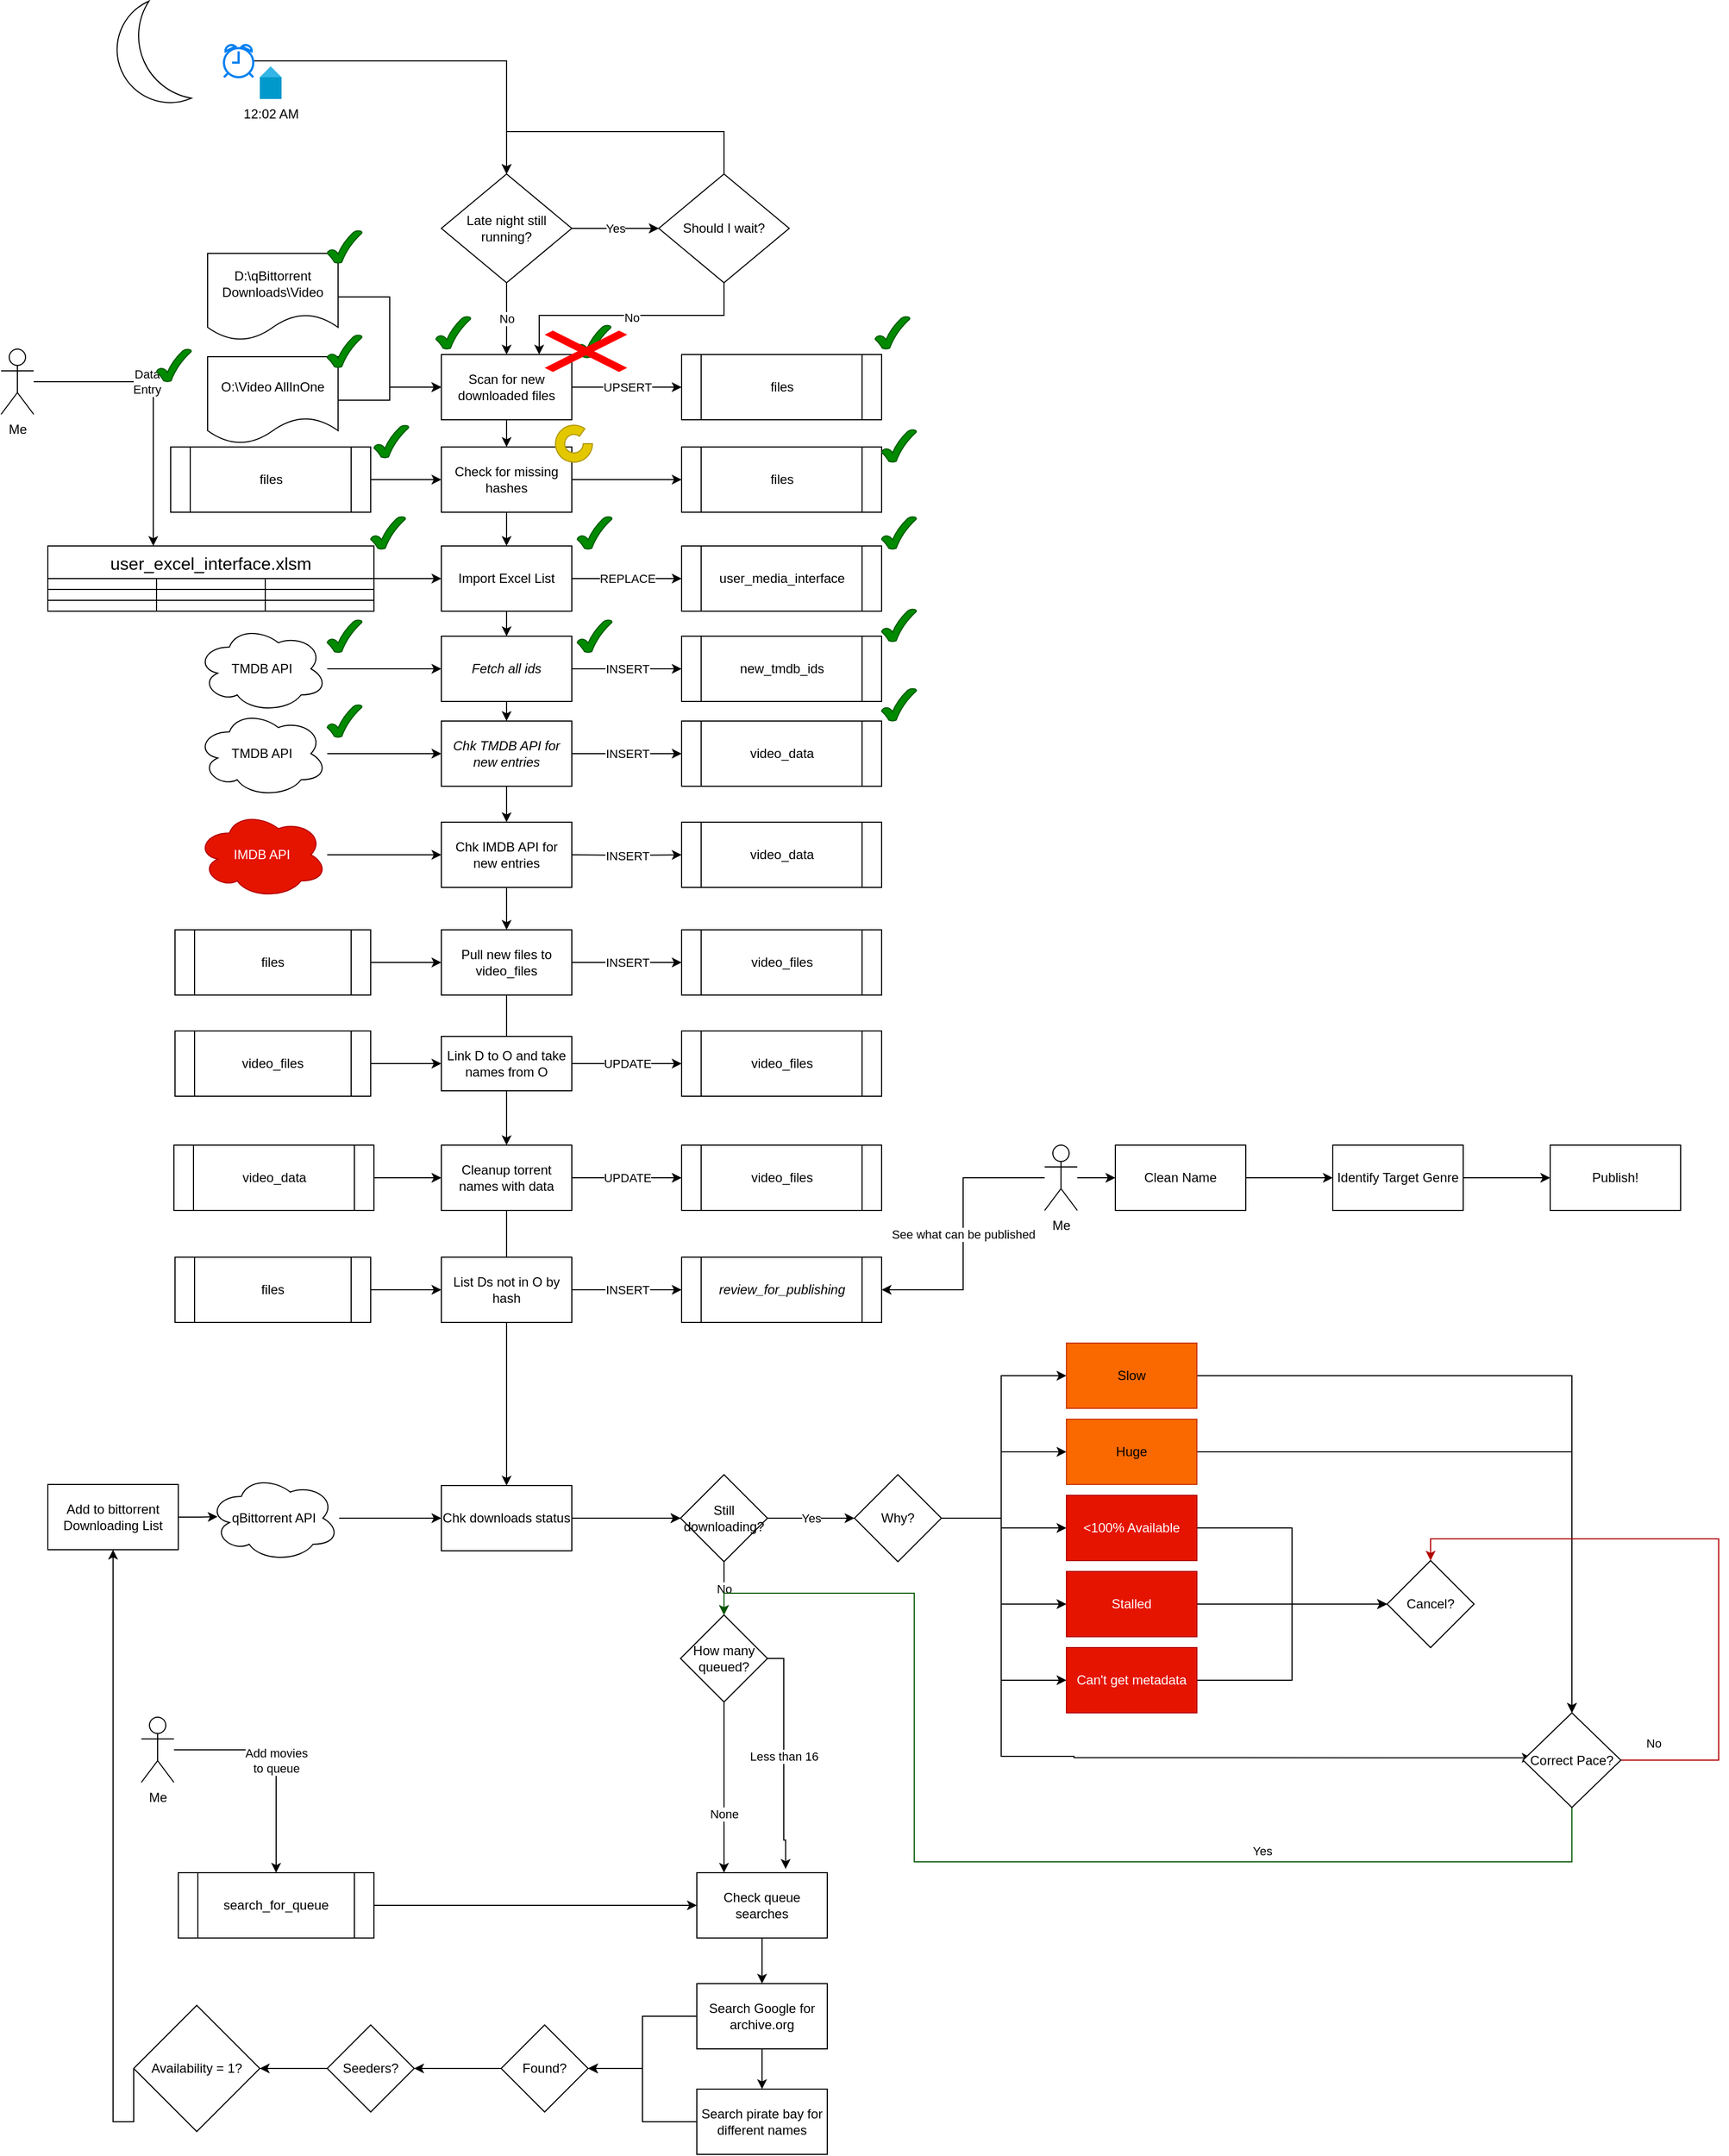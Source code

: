 <mxfile version="22.1.11" type="device" pages="3">
  <diagram id="vQOAEvg_pV3OeTKu6UQo" name="Early Morning">
    <mxGraphModel dx="2565" dy="2098" grid="1" gridSize="10" guides="1" tooltips="1" connect="1" arrows="1" fold="1" page="1" pageScale="1" pageWidth="850" pageHeight="1100" math="0" shadow="0">
      <root>
        <mxCell id="0" />
        <mxCell id="1" parent="0" />
        <mxCell id="pRlnWTaC3h9rh6URU6XM-3" value="" style="edgeStyle=orthogonalEdgeStyle;rounded=0;orthogonalLoop=1;jettySize=auto;html=1;" parent="1" source="pRlnWTaC3h9rh6URU6XM-1" target="pRlnWTaC3h9rh6URU6XM-2" edge="1">
          <mxGeometry relative="1" as="geometry" />
        </mxCell>
        <mxCell id="pRlnWTaC3h9rh6URU6XM-4" value="Yes" style="edgeStyle=orthogonalEdgeStyle;rounded=0;orthogonalLoop=1;jettySize=auto;html=1;" parent="1" source="pRlnWTaC3h9rh6URU6XM-1" target="pRlnWTaC3h9rh6URU6XM-2" edge="1">
          <mxGeometry relative="1" as="geometry" />
        </mxCell>
        <mxCell id="pRlnWTaC3h9rh6URU6XM-6" value="No" style="edgeStyle=orthogonalEdgeStyle;rounded=0;orthogonalLoop=1;jettySize=auto;html=1;" parent="1" source="pRlnWTaC3h9rh6URU6XM-1" target="pRlnWTaC3h9rh6URU6XM-5" edge="1">
          <mxGeometry relative="1" as="geometry" />
        </mxCell>
        <mxCell id="pRlnWTaC3h9rh6URU6XM-1" value="Late night still running?" style="rhombus;whiteSpace=wrap;html=1;" parent="1" vertex="1">
          <mxGeometry x="365" y="19" width="120" height="100" as="geometry" />
        </mxCell>
        <mxCell id="pRlnWTaC3h9rh6URU6XM-7" style="edgeStyle=orthogonalEdgeStyle;rounded=0;orthogonalLoop=1;jettySize=auto;html=1;exitX=0.5;exitY=1;exitDx=0;exitDy=0;entryX=0.75;entryY=0;entryDx=0;entryDy=0;" parent="1" source="pRlnWTaC3h9rh6URU6XM-2" target="pRlnWTaC3h9rh6URU6XM-5" edge="1">
          <mxGeometry relative="1" as="geometry">
            <mxPoint x="625" y="69" as="sourcePoint" />
            <mxPoint x="450" y="209" as="targetPoint" />
            <Array as="points">
              <mxPoint x="625" y="149" />
              <mxPoint x="455" y="149" />
            </Array>
          </mxGeometry>
        </mxCell>
        <mxCell id="pRlnWTaC3h9rh6URU6XM-8" value="No" style="edgeLabel;html=1;align=center;verticalAlign=middle;resizable=0;points=[];" parent="pRlnWTaC3h9rh6URU6XM-7" vertex="1" connectable="0">
          <mxGeometry x="-0.021" y="2" relative="1" as="geometry">
            <mxPoint as="offset" />
          </mxGeometry>
        </mxCell>
        <mxCell id="cvWSxfz68PwSCFuVgJ0R-1" style="edgeStyle=orthogonalEdgeStyle;rounded=0;orthogonalLoop=1;jettySize=auto;html=1;entryX=0.5;entryY=0;entryDx=0;entryDy=0;exitX=0.5;exitY=0;exitDx=0;exitDy=0;" edge="1" parent="1" source="pRlnWTaC3h9rh6URU6XM-2" target="pRlnWTaC3h9rh6URU6XM-1">
          <mxGeometry relative="1" as="geometry">
            <Array as="points">
              <mxPoint x="625" y="-20" />
              <mxPoint x="425" y="-20" />
            </Array>
          </mxGeometry>
        </mxCell>
        <mxCell id="pRlnWTaC3h9rh6URU6XM-2" value="Should I wait?" style="rhombus;whiteSpace=wrap;html=1;" parent="1" vertex="1">
          <mxGeometry x="565" y="19" width="120" height="100" as="geometry" />
        </mxCell>
        <mxCell id="pRlnWTaC3h9rh6URU6XM-10" value="" style="edgeStyle=orthogonalEdgeStyle;rounded=0;orthogonalLoop=1;jettySize=auto;html=1;entryX=0.5;entryY=0;entryDx=0;entryDy=0;" parent="1" source="pRlnWTaC3h9rh6URU6XM-5" target="cvWSxfz68PwSCFuVgJ0R-3" edge="1">
          <mxGeometry relative="1" as="geometry" />
        </mxCell>
        <mxCell id="pRlnWTaC3h9rh6URU6XM-12" value="UPSERT" style="edgeStyle=orthogonalEdgeStyle;rounded=0;orthogonalLoop=1;jettySize=auto;html=1;" parent="1" source="pRlnWTaC3h9rh6URU6XM-5" target="pRlnWTaC3h9rh6URU6XM-11" edge="1">
          <mxGeometry relative="1" as="geometry" />
        </mxCell>
        <mxCell id="pRlnWTaC3h9rh6URU6XM-5" value="Scan for new downloaded files" style="whiteSpace=wrap;html=1;" parent="1" vertex="1">
          <mxGeometry x="365" y="185" width="120" height="60" as="geometry" />
        </mxCell>
        <mxCell id="pRlnWTaC3h9rh6URU6XM-29" value="REPLACE" style="edgeStyle=orthogonalEdgeStyle;rounded=0;orthogonalLoop=1;jettySize=auto;html=1;entryX=0;entryY=0.5;entryDx=0;entryDy=0;" parent="1" source="pRlnWTaC3h9rh6URU6XM-9" target="pRlnWTaC3h9rh6URU6XM-28" edge="1">
          <mxGeometry x="0.01" relative="1" as="geometry">
            <mxPoint as="offset" />
          </mxGeometry>
        </mxCell>
        <mxCell id="hpwI5k3Sn_ClI1EV7RGM-8" value="" style="edgeStyle=orthogonalEdgeStyle;rounded=0;orthogonalLoop=1;jettySize=auto;html=1;" parent="1" source="pRlnWTaC3h9rh6URU6XM-9" target="hpwI5k3Sn_ClI1EV7RGM-7" edge="1">
          <mxGeometry relative="1" as="geometry" />
        </mxCell>
        <mxCell id="cvWSxfz68PwSCFuVgJ0R-9" value="" style="edgeStyle=orthogonalEdgeStyle;rounded=0;orthogonalLoop=1;jettySize=auto;html=1;" edge="1" parent="1" source="pRlnWTaC3h9rh6URU6XM-9" target="1Dfc4w6XBSOZAnMc_fKf-44">
          <mxGeometry relative="1" as="geometry" />
        </mxCell>
        <mxCell id="pRlnWTaC3h9rh6URU6XM-9" value="Import Excel List" style="whiteSpace=wrap;html=1;" parent="1" vertex="1">
          <mxGeometry x="365" y="361" width="120" height="60" as="geometry" />
        </mxCell>
        <mxCell id="pRlnWTaC3h9rh6URU6XM-11" value="files" style="shape=process;whiteSpace=wrap;html=1;backgroundOutline=1;" parent="1" vertex="1">
          <mxGeometry x="586" y="185" width="184" height="60" as="geometry" />
        </mxCell>
        <mxCell id="pRlnWTaC3h9rh6URU6XM-27" style="edgeStyle=orthogonalEdgeStyle;rounded=0;orthogonalLoop=1;jettySize=auto;html=1;entryX=0;entryY=0.5;entryDx=0;entryDy=0;" parent="1" source="pRlnWTaC3h9rh6URU6XM-13" target="pRlnWTaC3h9rh6URU6XM-9" edge="1">
          <mxGeometry relative="1" as="geometry" />
        </mxCell>
        <mxCell id="pRlnWTaC3h9rh6URU6XM-13" value="user_excel_interface.xlsm" style="shape=table;startSize=30;container=1;collapsible=0;childLayout=tableLayout;strokeColor=default;fontSize=16;" parent="1" vertex="1">
          <mxGeometry x="3" y="361" width="300" height="60" as="geometry" />
        </mxCell>
        <mxCell id="pRlnWTaC3h9rh6URU6XM-14" value="" style="shape=tableRow;horizontal=0;startSize=0;swimlaneHead=0;swimlaneBody=0;strokeColor=inherit;top=0;left=0;bottom=0;right=0;collapsible=0;dropTarget=0;fillColor=none;points=[[0,0.5],[1,0.5]];portConstraint=eastwest;fontSize=16;" parent="pRlnWTaC3h9rh6URU6XM-13" vertex="1">
          <mxGeometry y="30" width="300" height="10" as="geometry" />
        </mxCell>
        <mxCell id="pRlnWTaC3h9rh6URU6XM-15" value="" style="shape=partialRectangle;html=1;whiteSpace=wrap;connectable=0;strokeColor=inherit;overflow=hidden;fillColor=none;top=0;left=0;bottom=0;right=0;pointerEvents=1;fontSize=16;" parent="pRlnWTaC3h9rh6URU6XM-14" vertex="1">
          <mxGeometry width="100" height="10" as="geometry">
            <mxRectangle width="100" height="10" as="alternateBounds" />
          </mxGeometry>
        </mxCell>
        <mxCell id="pRlnWTaC3h9rh6URU6XM-16" value="" style="shape=partialRectangle;html=1;whiteSpace=wrap;connectable=0;strokeColor=inherit;overflow=hidden;fillColor=none;top=0;left=0;bottom=0;right=0;pointerEvents=1;fontSize=16;" parent="pRlnWTaC3h9rh6URU6XM-14" vertex="1">
          <mxGeometry x="100" width="100" height="10" as="geometry">
            <mxRectangle width="100" height="10" as="alternateBounds" />
          </mxGeometry>
        </mxCell>
        <mxCell id="pRlnWTaC3h9rh6URU6XM-17" value="" style="shape=partialRectangle;html=1;whiteSpace=wrap;connectable=0;strokeColor=inherit;overflow=hidden;fillColor=none;top=0;left=0;bottom=0;right=0;pointerEvents=1;fontSize=16;" parent="pRlnWTaC3h9rh6URU6XM-14" vertex="1">
          <mxGeometry x="200" width="100" height="10" as="geometry">
            <mxRectangle width="100" height="10" as="alternateBounds" />
          </mxGeometry>
        </mxCell>
        <mxCell id="pRlnWTaC3h9rh6URU6XM-18" value="" style="shape=tableRow;horizontal=0;startSize=0;swimlaneHead=0;swimlaneBody=0;strokeColor=inherit;top=0;left=0;bottom=0;right=0;collapsible=0;dropTarget=0;fillColor=none;points=[[0,0.5],[1,0.5]];portConstraint=eastwest;fontSize=16;" parent="pRlnWTaC3h9rh6URU6XM-13" vertex="1">
          <mxGeometry y="40" width="300" height="10" as="geometry" />
        </mxCell>
        <mxCell id="pRlnWTaC3h9rh6URU6XM-19" value="" style="shape=partialRectangle;html=1;whiteSpace=wrap;connectable=0;strokeColor=inherit;overflow=hidden;fillColor=none;top=0;left=0;bottom=0;right=0;pointerEvents=1;fontSize=16;" parent="pRlnWTaC3h9rh6URU6XM-18" vertex="1">
          <mxGeometry width="100" height="10" as="geometry">
            <mxRectangle width="100" height="10" as="alternateBounds" />
          </mxGeometry>
        </mxCell>
        <mxCell id="pRlnWTaC3h9rh6URU6XM-20" value="" style="shape=partialRectangle;html=1;whiteSpace=wrap;connectable=0;strokeColor=inherit;overflow=hidden;fillColor=none;top=0;left=0;bottom=0;right=0;pointerEvents=1;fontSize=16;" parent="pRlnWTaC3h9rh6URU6XM-18" vertex="1">
          <mxGeometry x="100" width="100" height="10" as="geometry">
            <mxRectangle width="100" height="10" as="alternateBounds" />
          </mxGeometry>
        </mxCell>
        <mxCell id="pRlnWTaC3h9rh6URU6XM-21" value="" style="shape=partialRectangle;html=1;whiteSpace=wrap;connectable=0;strokeColor=inherit;overflow=hidden;fillColor=none;top=0;left=0;bottom=0;right=0;pointerEvents=1;fontSize=16;" parent="pRlnWTaC3h9rh6URU6XM-18" vertex="1">
          <mxGeometry x="200" width="100" height="10" as="geometry">
            <mxRectangle width="100" height="10" as="alternateBounds" />
          </mxGeometry>
        </mxCell>
        <mxCell id="pRlnWTaC3h9rh6URU6XM-22" value="" style="shape=tableRow;horizontal=0;startSize=0;swimlaneHead=0;swimlaneBody=0;strokeColor=inherit;top=0;left=0;bottom=0;right=0;collapsible=0;dropTarget=0;fillColor=none;points=[[0,0.5],[1,0.5]];portConstraint=eastwest;fontSize=16;" parent="pRlnWTaC3h9rh6URU6XM-13" vertex="1">
          <mxGeometry y="50" width="300" height="10" as="geometry" />
        </mxCell>
        <mxCell id="pRlnWTaC3h9rh6URU6XM-23" value="" style="shape=partialRectangle;html=1;whiteSpace=wrap;connectable=0;strokeColor=inherit;overflow=hidden;fillColor=none;top=0;left=0;bottom=0;right=0;pointerEvents=1;fontSize=16;" parent="pRlnWTaC3h9rh6URU6XM-22" vertex="1">
          <mxGeometry width="100" height="10" as="geometry">
            <mxRectangle width="100" height="10" as="alternateBounds" />
          </mxGeometry>
        </mxCell>
        <mxCell id="pRlnWTaC3h9rh6URU6XM-24" value="" style="shape=partialRectangle;html=1;whiteSpace=wrap;connectable=0;strokeColor=inherit;overflow=hidden;fillColor=none;top=0;left=0;bottom=0;right=0;pointerEvents=1;fontSize=16;" parent="pRlnWTaC3h9rh6URU6XM-22" vertex="1">
          <mxGeometry x="100" width="100" height="10" as="geometry">
            <mxRectangle width="100" height="10" as="alternateBounds" />
          </mxGeometry>
        </mxCell>
        <mxCell id="pRlnWTaC3h9rh6URU6XM-25" value="" style="shape=partialRectangle;html=1;whiteSpace=wrap;connectable=0;strokeColor=inherit;overflow=hidden;fillColor=none;top=0;left=0;bottom=0;right=0;pointerEvents=1;fontSize=16;" parent="pRlnWTaC3h9rh6URU6XM-22" vertex="1">
          <mxGeometry x="200" width="100" height="10" as="geometry">
            <mxRectangle width="100" height="10" as="alternateBounds" />
          </mxGeometry>
        </mxCell>
        <mxCell id="pRlnWTaC3h9rh6URU6XM-28" value="user_media_interface" style="shape=process;whiteSpace=wrap;html=1;backgroundOutline=1;" parent="1" vertex="1">
          <mxGeometry x="586" y="361" width="184" height="60" as="geometry" />
        </mxCell>
        <mxCell id="hpwI5k3Sn_ClI1EV7RGM-5" style="edgeStyle=orthogonalEdgeStyle;rounded=0;orthogonalLoop=1;jettySize=auto;html=1;entryX=0;entryY=0.5;entryDx=0;entryDy=0;" parent="1" source="hpwI5k3Sn_ClI1EV7RGM-3" target="pRlnWTaC3h9rh6URU6XM-5" edge="1">
          <mxGeometry relative="1" as="geometry" />
        </mxCell>
        <mxCell id="hpwI5k3Sn_ClI1EV7RGM-3" value="D:\qBittorrent Downloads\Video" style="shape=document;whiteSpace=wrap;html=1;boundedLbl=1;" parent="1" vertex="1">
          <mxGeometry x="150" y="92" width="120" height="80" as="geometry" />
        </mxCell>
        <mxCell id="hpwI5k3Sn_ClI1EV7RGM-21" style="edgeStyle=orthogonalEdgeStyle;rounded=0;orthogonalLoop=1;jettySize=auto;html=1;entryX=0;entryY=0.5;entryDx=0;entryDy=0;" parent="1" source="hpwI5k3Sn_ClI1EV7RGM-6" target="pRlnWTaC3h9rh6URU6XM-5" edge="1">
          <mxGeometry relative="1" as="geometry" />
        </mxCell>
        <mxCell id="hpwI5k3Sn_ClI1EV7RGM-6" value="O:\Video AllInOne" style="shape=document;whiteSpace=wrap;html=1;boundedLbl=1;" parent="1" vertex="1">
          <mxGeometry x="150" y="187" width="120" height="80" as="geometry" />
        </mxCell>
        <mxCell id="hpwI5k3Sn_ClI1EV7RGM-10" value="INSERT" style="edgeStyle=orthogonalEdgeStyle;rounded=0;orthogonalLoop=1;jettySize=auto;html=1;" parent="1" source="hpwI5k3Sn_ClI1EV7RGM-7" target="hpwI5k3Sn_ClI1EV7RGM-9" edge="1">
          <mxGeometry relative="1" as="geometry" />
        </mxCell>
        <mxCell id="6wlDSMaCos8h1y0onL4E-1" value="" style="edgeStyle=orthogonalEdgeStyle;rounded=0;orthogonalLoop=1;jettySize=auto;html=1;" parent="1" source="hpwI5k3Sn_ClI1EV7RGM-7" target="CZswRZM-3YOw2H6hjbji-1" edge="1">
          <mxGeometry relative="1" as="geometry" />
        </mxCell>
        <mxCell id="hpwI5k3Sn_ClI1EV7RGM-7" value="Chk TMDB API for new entries" style="whiteSpace=wrap;html=1;fontStyle=2" parent="1" vertex="1">
          <mxGeometry x="365" y="522" width="120" height="60" as="geometry" />
        </mxCell>
        <mxCell id="hpwI5k3Sn_ClI1EV7RGM-9" value="video_data" style="shape=process;whiteSpace=wrap;html=1;backgroundOutline=1;" parent="1" vertex="1">
          <mxGeometry x="586" y="522" width="184" height="60" as="geometry" />
        </mxCell>
        <mxCell id="hpwI5k3Sn_ClI1EV7RGM-12" style="edgeStyle=orthogonalEdgeStyle;rounded=0;orthogonalLoop=1;jettySize=auto;html=1;" parent="1" source="hpwI5k3Sn_ClI1EV7RGM-11" target="hpwI5k3Sn_ClI1EV7RGM-7" edge="1">
          <mxGeometry relative="1" as="geometry" />
        </mxCell>
        <mxCell id="hpwI5k3Sn_ClI1EV7RGM-11" value="TMDB API" style="ellipse;shape=cloud;whiteSpace=wrap;html=1;" parent="1" vertex="1">
          <mxGeometry x="140" y="512" width="120" height="80" as="geometry" />
        </mxCell>
        <mxCell id="hpwI5k3Sn_ClI1EV7RGM-13" value="" style="verticalLabelPosition=bottom;verticalAlign=top;html=1;shape=mxgraph.basic.tick;fillColor=#008a00;fontColor=#ffffff;strokeColor=#005700;" parent="1" vertex="1">
          <mxGeometry x="260" y="507" width="32" height="30" as="geometry" />
        </mxCell>
        <mxCell id="hpwI5k3Sn_ClI1EV7RGM-16" value="" style="verticalLabelPosition=bottom;verticalAlign=top;html=1;shape=mxgraph.basic.tick;fillColor=#008a00;fontColor=#ffffff;strokeColor=#005700;" parent="1" vertex="1">
          <mxGeometry x="300" y="334" width="32" height="30" as="geometry" />
        </mxCell>
        <mxCell id="hpwI5k3Sn_ClI1EV7RGM-17" value="" style="verticalLabelPosition=bottom;verticalAlign=top;html=1;shape=mxgraph.basic.tick;fillColor=#008a00;fontColor=#ffffff;strokeColor=#005700;" parent="1" vertex="1">
          <mxGeometry x="360" y="150" width="32" height="30" as="geometry" />
        </mxCell>
        <mxCell id="hpwI5k3Sn_ClI1EV7RGM-18" value="" style="verticalLabelPosition=bottom;verticalAlign=top;html=1;shape=mxgraph.basic.tick;fillColor=#008a00;fontColor=#ffffff;strokeColor=#005700;" parent="1" vertex="1">
          <mxGeometry x="764" y="150" width="32" height="30" as="geometry" />
        </mxCell>
        <mxCell id="hpwI5k3Sn_ClI1EV7RGM-19" value="" style="verticalLabelPosition=bottom;verticalAlign=top;html=1;shape=mxgraph.basic.tick;fillColor=#008a00;fontColor=#ffffff;strokeColor=#005700;" parent="1" vertex="1">
          <mxGeometry x="770" y="334" width="32" height="30" as="geometry" />
        </mxCell>
        <mxCell id="hpwI5k3Sn_ClI1EV7RGM-20" value="" style="verticalLabelPosition=bottom;verticalAlign=top;html=1;shape=mxgraph.basic.tick;fillColor=#008a00;fontColor=#ffffff;strokeColor=#005700;" parent="1" vertex="1">
          <mxGeometry x="770" y="492" width="32" height="30" as="geometry" />
        </mxCell>
        <mxCell id="hpwI5k3Sn_ClI1EV7RGM-22" value="" style="verticalLabelPosition=bottom;verticalAlign=top;html=1;shape=mxgraph.basic.tick;fillColor=#008a00;fontColor=#ffffff;strokeColor=#005700;" parent="1" vertex="1">
          <mxGeometry x="490" y="334" width="32" height="30" as="geometry" />
        </mxCell>
        <mxCell id="hpwI5k3Sn_ClI1EV7RGM-23" value="" style="verticalLabelPosition=bottom;verticalAlign=top;html=1;shape=mxgraph.basic.tick;fillColor=#008a00;fontColor=#ffffff;strokeColor=#005700;" parent="1" vertex="1">
          <mxGeometry x="489" y="158" width="32" height="30" as="geometry" />
        </mxCell>
        <mxCell id="hpwI5k3Sn_ClI1EV7RGM-25" value="Data&lt;br&gt;Entry" style="edgeStyle=orthogonalEdgeStyle;rounded=0;orthogonalLoop=1;jettySize=auto;html=1;" parent="1" source="hpwI5k3Sn_ClI1EV7RGM-24" target="pRlnWTaC3h9rh6URU6XM-13" edge="1">
          <mxGeometry x="-0.208" relative="1" as="geometry">
            <mxPoint x="35" y="320" as="targetPoint" />
            <Array as="points">
              <mxPoint x="100" y="210" />
            </Array>
            <mxPoint as="offset" />
          </mxGeometry>
        </mxCell>
        <mxCell id="hpwI5k3Sn_ClI1EV7RGM-24" value="Me" style="shape=umlActor;verticalLabelPosition=bottom;verticalAlign=top;html=1;outlineConnect=0;" parent="1" vertex="1">
          <mxGeometry x="-40" y="180" width="30" height="60" as="geometry" />
        </mxCell>
        <mxCell id="hpwI5k3Sn_ClI1EV7RGM-27" value="" style="verticalLabelPosition=bottom;verticalAlign=top;html=1;shape=mxgraph.basic.tick;fillColor=#008a00;fontColor=#ffffff;strokeColor=#005700;" parent="1" vertex="1">
          <mxGeometry x="260" y="71" width="32" height="30" as="geometry" />
        </mxCell>
        <mxCell id="hpwI5k3Sn_ClI1EV7RGM-28" value="" style="verticalLabelPosition=bottom;verticalAlign=top;html=1;shape=mxgraph.basic.tick;fillColor=#008a00;fontColor=#ffffff;strokeColor=#005700;" parent="1" vertex="1">
          <mxGeometry x="260" y="167" width="32" height="30" as="geometry" />
        </mxCell>
        <mxCell id="CZswRZM-3YOw2H6hjbji-8" value="" style="edgeStyle=orthogonalEdgeStyle;rounded=0;orthogonalLoop=1;jettySize=auto;html=1;entryX=0.5;entryY=0;entryDx=0;entryDy=0;" parent="1" source="CZswRZM-3YOw2H6hjbji-1" target="CZswRZM-3YOw2H6hjbji-9" edge="1">
          <mxGeometry relative="1" as="geometry" />
        </mxCell>
        <mxCell id="CZswRZM-3YOw2H6hjbji-1" value="Chk IMDB API for new entries" style="whiteSpace=wrap;html=1;" parent="1" vertex="1">
          <mxGeometry x="365" y="615" width="120" height="60" as="geometry" />
        </mxCell>
        <mxCell id="CZswRZM-3YOw2H6hjbji-7" value="UPDATE" style="edgeStyle=orthogonalEdgeStyle;rounded=0;orthogonalLoop=1;jettySize=auto;html=1;" parent="1" source="CZswRZM-3YOw2H6hjbji-3" target="CZswRZM-3YOw2H6hjbji-6" edge="1">
          <mxGeometry relative="1" as="geometry" />
        </mxCell>
        <mxCell id="CZswRZM-3YOw2H6hjbji-27" value="" style="edgeStyle=orthogonalEdgeStyle;rounded=0;orthogonalLoop=1;jettySize=auto;html=1;" parent="1" source="CZswRZM-3YOw2H6hjbji-3" target="CZswRZM-3YOw2H6hjbji-25" edge="1">
          <mxGeometry relative="1" as="geometry" />
        </mxCell>
        <mxCell id="CZswRZM-3YOw2H6hjbji-3" value="Cleanup torrent names with data" style="whiteSpace=wrap;html=1;" parent="1" vertex="1">
          <mxGeometry x="365" y="912" width="120" height="60" as="geometry" />
        </mxCell>
        <mxCell id="CZswRZM-3YOw2H6hjbji-5" value="" style="edgeStyle=orthogonalEdgeStyle;rounded=0;orthogonalLoop=1;jettySize=auto;html=1;" parent="1" source="CZswRZM-3YOw2H6hjbji-4" target="CZswRZM-3YOw2H6hjbji-3" edge="1">
          <mxGeometry relative="1" as="geometry" />
        </mxCell>
        <mxCell id="CZswRZM-3YOw2H6hjbji-4" value="video_data" style="shape=process;whiteSpace=wrap;html=1;backgroundOutline=1;" parent="1" vertex="1">
          <mxGeometry x="119" y="912" width="184" height="60" as="geometry" />
        </mxCell>
        <mxCell id="CZswRZM-3YOw2H6hjbji-6" value="video_files" style="shape=process;whiteSpace=wrap;html=1;backgroundOutline=1;" parent="1" vertex="1">
          <mxGeometry x="586" y="912" width="184" height="60" as="geometry" />
        </mxCell>
        <mxCell id="CZswRZM-3YOw2H6hjbji-13" value="INSERT" style="edgeStyle=orthogonalEdgeStyle;rounded=0;orthogonalLoop=1;jettySize=auto;html=1;" parent="1" source="CZswRZM-3YOw2H6hjbji-9" target="CZswRZM-3YOw2H6hjbji-12" edge="1">
          <mxGeometry relative="1" as="geometry" />
        </mxCell>
        <mxCell id="CZswRZM-3YOw2H6hjbji-14" value="" style="edgeStyle=orthogonalEdgeStyle;rounded=0;orthogonalLoop=1;jettySize=auto;html=1;" parent="1" source="CZswRZM-3YOw2H6hjbji-9" target="CZswRZM-3YOw2H6hjbji-3" edge="1">
          <mxGeometry relative="1" as="geometry" />
        </mxCell>
        <mxCell id="CZswRZM-3YOw2H6hjbji-9" value="Pull new files to video_files" style="rounded=0;whiteSpace=wrap;html=1;" parent="1" vertex="1">
          <mxGeometry x="365" y="714" width="120" height="60" as="geometry" />
        </mxCell>
        <mxCell id="CZswRZM-3YOw2H6hjbji-11" value="" style="edgeStyle=orthogonalEdgeStyle;rounded=0;orthogonalLoop=1;jettySize=auto;html=1;" parent="1" source="CZswRZM-3YOw2H6hjbji-10" target="CZswRZM-3YOw2H6hjbji-9" edge="1">
          <mxGeometry relative="1" as="geometry" />
        </mxCell>
        <mxCell id="CZswRZM-3YOw2H6hjbji-10" value="files" style="shape=process;whiteSpace=wrap;html=1;backgroundOutline=1;" parent="1" vertex="1">
          <mxGeometry x="120" y="714" width="180" height="60" as="geometry" />
        </mxCell>
        <mxCell id="CZswRZM-3YOw2H6hjbji-12" value="video_files" style="shape=process;whiteSpace=wrap;html=1;backgroundOutline=1;" parent="1" vertex="1">
          <mxGeometry x="586" y="714" width="184" height="60" as="geometry" />
        </mxCell>
        <mxCell id="CZswRZM-3YOw2H6hjbji-19" value="UPDATE" style="edgeStyle=orthogonalEdgeStyle;rounded=0;orthogonalLoop=1;jettySize=auto;html=1;" parent="1" source="CZswRZM-3YOw2H6hjbji-15" target="CZswRZM-3YOw2H6hjbji-18" edge="1">
          <mxGeometry relative="1" as="geometry" />
        </mxCell>
        <mxCell id="CZswRZM-3YOw2H6hjbji-15" value="Link D to O and take names from O" style="rounded=0;whiteSpace=wrap;html=1;" parent="1" vertex="1">
          <mxGeometry x="365" y="812" width="120" height="50" as="geometry" />
        </mxCell>
        <mxCell id="CZswRZM-3YOw2H6hjbji-17" value="" style="edgeStyle=orthogonalEdgeStyle;rounded=0;orthogonalLoop=1;jettySize=auto;html=1;" parent="1" source="CZswRZM-3YOw2H6hjbji-16" target="CZswRZM-3YOw2H6hjbji-15" edge="1">
          <mxGeometry relative="1" as="geometry" />
        </mxCell>
        <mxCell id="CZswRZM-3YOw2H6hjbji-16" value="video_files" style="shape=process;whiteSpace=wrap;html=1;backgroundOutline=1;" parent="1" vertex="1">
          <mxGeometry x="120" y="807" width="180" height="60" as="geometry" />
        </mxCell>
        <mxCell id="CZswRZM-3YOw2H6hjbji-18" value="video_files" style="shape=process;whiteSpace=wrap;html=1;backgroundOutline=1;" parent="1" vertex="1">
          <mxGeometry x="586" y="807" width="184" height="60" as="geometry" />
        </mxCell>
        <mxCell id="CZswRZM-3YOw2H6hjbji-20" value="INSERT" style="edgeStyle=orthogonalEdgeStyle;rounded=0;orthogonalLoop=1;jettySize=auto;html=1;" parent="1" target="CZswRZM-3YOw2H6hjbji-21" edge="1">
          <mxGeometry relative="1" as="geometry">
            <mxPoint x="485" y="645" as="sourcePoint" />
          </mxGeometry>
        </mxCell>
        <mxCell id="CZswRZM-3YOw2H6hjbji-21" value="video_data" style="shape=process;whiteSpace=wrap;html=1;backgroundOutline=1;" parent="1" vertex="1">
          <mxGeometry x="586" y="615" width="184" height="60" as="geometry" />
        </mxCell>
        <mxCell id="CZswRZM-3YOw2H6hjbji-22" style="edgeStyle=orthogonalEdgeStyle;rounded=0;orthogonalLoop=1;jettySize=auto;html=1;" parent="1" source="CZswRZM-3YOw2H6hjbji-23" edge="1">
          <mxGeometry relative="1" as="geometry">
            <mxPoint x="365" y="645" as="targetPoint" />
          </mxGeometry>
        </mxCell>
        <mxCell id="CZswRZM-3YOw2H6hjbji-23" value="IMDB API" style="ellipse;shape=cloud;whiteSpace=wrap;html=1;fillColor=#e51400;fontColor=#ffffff;strokeColor=#B20000;" parent="1" vertex="1">
          <mxGeometry x="140" y="605" width="120" height="80" as="geometry" />
        </mxCell>
        <mxCell id="CZswRZM-3YOw2H6hjbji-26" value="" style="edgeStyle=orthogonalEdgeStyle;rounded=0;orthogonalLoop=1;jettySize=auto;html=1;" parent="1" source="CZswRZM-3YOw2H6hjbji-24" target="CZswRZM-3YOw2H6hjbji-25" edge="1">
          <mxGeometry relative="1" as="geometry" />
        </mxCell>
        <mxCell id="CZswRZM-3YOw2H6hjbji-24" value="qBittorrent API" style="ellipse;shape=cloud;whiteSpace=wrap;html=1;" parent="1" vertex="1">
          <mxGeometry x="151" y="1215" width="120" height="80" as="geometry" />
        </mxCell>
        <mxCell id="1Dfc4w6XBSOZAnMc_fKf-2" value="" style="edgeStyle=orthogonalEdgeStyle;rounded=0;orthogonalLoop=1;jettySize=auto;html=1;" parent="1" source="CZswRZM-3YOw2H6hjbji-25" target="1Dfc4w6XBSOZAnMc_fKf-1" edge="1">
          <mxGeometry relative="1" as="geometry" />
        </mxCell>
        <mxCell id="1Dfc4w6XBSOZAnMc_fKf-22" value="" style="edgeStyle=orthogonalEdgeStyle;rounded=0;orthogonalLoop=1;jettySize=auto;html=1;" parent="1" source="CZswRZM-3YOw2H6hjbji-25" target="1Dfc4w6XBSOZAnMc_fKf-1" edge="1">
          <mxGeometry relative="1" as="geometry" />
        </mxCell>
        <mxCell id="CZswRZM-3YOw2H6hjbji-25" value="Chk downloads status" style="whiteSpace=wrap;html=1;" parent="1" vertex="1">
          <mxGeometry x="365" y="1225" width="120" height="60" as="geometry" />
        </mxCell>
        <mxCell id="CZswRZM-3YOw2H6hjbji-34" value="INSERT" style="edgeStyle=orthogonalEdgeStyle;rounded=0;orthogonalLoop=1;jettySize=auto;html=1;" parent="1" source="CZswRZM-3YOw2H6hjbji-35" target="CZswRZM-3YOw2H6hjbji-38" edge="1">
          <mxGeometry relative="1" as="geometry" />
        </mxCell>
        <mxCell id="CZswRZM-3YOw2H6hjbji-35" value="List Ds not in O by hash" style="rounded=0;whiteSpace=wrap;html=1;" parent="1" vertex="1">
          <mxGeometry x="365" y="1015" width="120" height="60" as="geometry" />
        </mxCell>
        <mxCell id="CZswRZM-3YOw2H6hjbji-36" value="" style="edgeStyle=orthogonalEdgeStyle;rounded=0;orthogonalLoop=1;jettySize=auto;html=1;" parent="1" source="CZswRZM-3YOw2H6hjbji-37" target="CZswRZM-3YOw2H6hjbji-35" edge="1">
          <mxGeometry relative="1" as="geometry" />
        </mxCell>
        <mxCell id="CZswRZM-3YOw2H6hjbji-37" value="files" style="shape=process;whiteSpace=wrap;html=1;backgroundOutline=1;" parent="1" vertex="1">
          <mxGeometry x="120" y="1015" width="180" height="60" as="geometry" />
        </mxCell>
        <mxCell id="CZswRZM-3YOw2H6hjbji-38" value="review_for_publishing" style="shape=process;whiteSpace=wrap;html=1;backgroundOutline=1;fontStyle=2" parent="1" vertex="1">
          <mxGeometry x="586" y="1015" width="184" height="60" as="geometry" />
        </mxCell>
        <mxCell id="1Dfc4w6XBSOZAnMc_fKf-4" value="Yes" style="edgeStyle=orthogonalEdgeStyle;rounded=0;orthogonalLoop=1;jettySize=auto;html=1;" parent="1" source="1Dfc4w6XBSOZAnMc_fKf-1" target="1Dfc4w6XBSOZAnMc_fKf-3" edge="1">
          <mxGeometry relative="1" as="geometry" />
        </mxCell>
        <mxCell id="1Dfc4w6XBSOZAnMc_fKf-49" value="No" style="edgeStyle=orthogonalEdgeStyle;rounded=0;orthogonalLoop=1;jettySize=auto;html=1;exitX=0.5;exitY=1;exitDx=0;exitDy=0;entryX=0.5;entryY=0;entryDx=0;entryDy=0;" parent="1" source="1Dfc4w6XBSOZAnMc_fKf-1" target="1Dfc4w6XBSOZAnMc_fKf-23" edge="1">
          <mxGeometry relative="1" as="geometry" />
        </mxCell>
        <mxCell id="1Dfc4w6XBSOZAnMc_fKf-1" value="Still downloading?" style="rhombus;whiteSpace=wrap;html=1;" parent="1" vertex="1">
          <mxGeometry x="585" y="1215" width="80" height="80" as="geometry" />
        </mxCell>
        <mxCell id="1Dfc4w6XBSOZAnMc_fKf-6" value="" style="edgeStyle=orthogonalEdgeStyle;rounded=0;orthogonalLoop=1;jettySize=auto;html=1;" parent="1" source="1Dfc4w6XBSOZAnMc_fKf-3" target="1Dfc4w6XBSOZAnMc_fKf-5" edge="1">
          <mxGeometry relative="1" as="geometry">
            <Array as="points">
              <mxPoint x="880" y="1255" />
              <mxPoint x="880" y="1124" />
            </Array>
          </mxGeometry>
        </mxCell>
        <mxCell id="1Dfc4w6XBSOZAnMc_fKf-9" style="edgeStyle=orthogonalEdgeStyle;rounded=0;orthogonalLoop=1;jettySize=auto;html=1;exitX=1;exitY=0.5;exitDx=0;exitDy=0;entryX=0;entryY=0.5;entryDx=0;entryDy=0;" parent="1" source="1Dfc4w6XBSOZAnMc_fKf-3" target="1Dfc4w6XBSOZAnMc_fKf-7" edge="1">
          <mxGeometry relative="1" as="geometry">
            <Array as="points">
              <mxPoint x="880" y="1255" />
              <mxPoint x="880" y="1194" />
            </Array>
          </mxGeometry>
        </mxCell>
        <mxCell id="1Dfc4w6XBSOZAnMc_fKf-10" style="edgeStyle=orthogonalEdgeStyle;rounded=0;orthogonalLoop=1;jettySize=auto;html=1;exitX=1;exitY=0.5;exitDx=0;exitDy=0;entryX=0;entryY=0.5;entryDx=0;entryDy=0;" parent="1" source="1Dfc4w6XBSOZAnMc_fKf-3" target="1Dfc4w6XBSOZAnMc_fKf-8" edge="1">
          <mxGeometry relative="1" as="geometry">
            <Array as="points">
              <mxPoint x="880" y="1255" />
              <mxPoint x="880" y="1264" />
            </Array>
          </mxGeometry>
        </mxCell>
        <mxCell id="1Dfc4w6XBSOZAnMc_fKf-12" style="edgeStyle=orthogonalEdgeStyle;rounded=0;orthogonalLoop=1;jettySize=auto;html=1;exitX=1;exitY=0.5;exitDx=0;exitDy=0;entryX=0;entryY=0.5;entryDx=0;entryDy=0;" parent="1" source="1Dfc4w6XBSOZAnMc_fKf-3" target="1Dfc4w6XBSOZAnMc_fKf-11" edge="1">
          <mxGeometry relative="1" as="geometry">
            <Array as="points">
              <mxPoint x="880" y="1255" />
              <mxPoint x="880" y="1334" />
            </Array>
          </mxGeometry>
        </mxCell>
        <mxCell id="1Dfc4w6XBSOZAnMc_fKf-14" style="edgeStyle=orthogonalEdgeStyle;rounded=0;orthogonalLoop=1;jettySize=auto;html=1;entryX=0;entryY=0.5;entryDx=0;entryDy=0;" parent="1" source="1Dfc4w6XBSOZAnMc_fKf-3" target="1Dfc4w6XBSOZAnMc_fKf-13" edge="1">
          <mxGeometry relative="1" as="geometry">
            <Array as="points">
              <mxPoint x="880" y="1255" />
              <mxPoint x="880" y="1404" />
            </Array>
          </mxGeometry>
        </mxCell>
        <mxCell id="1Dfc4w6XBSOZAnMc_fKf-21" style="edgeStyle=orthogonalEdgeStyle;rounded=0;orthogonalLoop=1;jettySize=auto;html=1;exitX=1;exitY=0.5;exitDx=0;exitDy=0;entryX=0.088;entryY=0.475;entryDx=0;entryDy=0;entryPerimeter=0;" parent="1" source="1Dfc4w6XBSOZAnMc_fKf-3" target="iRs75EtbshPZoWclPqr4-2" edge="1">
          <mxGeometry relative="1" as="geometry">
            <Array as="points">
              <mxPoint x="880" y="1255" />
              <mxPoint x="880" y="1474" />
              <mxPoint x="947" y="1474" />
            </Array>
            <mxPoint x="940" y="1474" as="targetPoint" />
          </mxGeometry>
        </mxCell>
        <mxCell id="1Dfc4w6XBSOZAnMc_fKf-3" value="Why?" style="rhombus;whiteSpace=wrap;html=1;" parent="1" vertex="1">
          <mxGeometry x="745" y="1215" width="80" height="80" as="geometry" />
        </mxCell>
        <mxCell id="iRs75EtbshPZoWclPqr4-4" style="edgeStyle=orthogonalEdgeStyle;rounded=0;orthogonalLoop=1;jettySize=auto;html=1;entryX=0.5;entryY=0;entryDx=0;entryDy=0;" parent="1" source="1Dfc4w6XBSOZAnMc_fKf-5" target="iRs75EtbshPZoWclPqr4-2" edge="1">
          <mxGeometry relative="1" as="geometry" />
        </mxCell>
        <mxCell id="1Dfc4w6XBSOZAnMc_fKf-5" value="Slow" style="whiteSpace=wrap;html=1;fillColor=#fa6800;fontColor=#000000;strokeColor=#C73500;" parent="1" vertex="1">
          <mxGeometry x="940" y="1094" width="120" height="60" as="geometry" />
        </mxCell>
        <mxCell id="1Dfc4w6XBSOZAnMc_fKf-62" style="edgeStyle=orthogonalEdgeStyle;rounded=0;orthogonalLoop=1;jettySize=auto;html=1;entryX=0.5;entryY=0;entryDx=0;entryDy=0;" parent="1" source="1Dfc4w6XBSOZAnMc_fKf-7" target="iRs75EtbshPZoWclPqr4-2" edge="1">
          <mxGeometry relative="1" as="geometry">
            <mxPoint x="1530" y="1194" as="targetPoint" />
          </mxGeometry>
        </mxCell>
        <mxCell id="1Dfc4w6XBSOZAnMc_fKf-7" value="Huge" style="whiteSpace=wrap;html=1;fillColor=#fa6800;fontColor=#000000;strokeColor=#C73500;" parent="1" vertex="1">
          <mxGeometry x="940" y="1164" width="120" height="60" as="geometry" />
        </mxCell>
        <mxCell id="1Dfc4w6XBSOZAnMc_fKf-58" value="" style="edgeStyle=orthogonalEdgeStyle;rounded=0;orthogonalLoop=1;jettySize=auto;html=1;" parent="1" source="1Dfc4w6XBSOZAnMc_fKf-8" target="1Dfc4w6XBSOZAnMc_fKf-57" edge="1">
          <mxGeometry relative="1" as="geometry" />
        </mxCell>
        <mxCell id="1Dfc4w6XBSOZAnMc_fKf-8" value="&amp;lt;100% Available" style="whiteSpace=wrap;html=1;fillColor=#e51400;fontColor=#ffffff;strokeColor=#B20000;" parent="1" vertex="1">
          <mxGeometry x="940" y="1234" width="120" height="60" as="geometry" />
        </mxCell>
        <mxCell id="1Dfc4w6XBSOZAnMc_fKf-59" style="edgeStyle=orthogonalEdgeStyle;rounded=0;orthogonalLoop=1;jettySize=auto;html=1;entryX=0;entryY=0.5;entryDx=0;entryDy=0;" parent="1" source="1Dfc4w6XBSOZAnMc_fKf-11" target="1Dfc4w6XBSOZAnMc_fKf-57" edge="1">
          <mxGeometry relative="1" as="geometry" />
        </mxCell>
        <mxCell id="1Dfc4w6XBSOZAnMc_fKf-11" value="Stalled" style="whiteSpace=wrap;html=1;fillColor=#e51400;fontColor=#ffffff;strokeColor=#B20000;" parent="1" vertex="1">
          <mxGeometry x="940" y="1304" width="120" height="60" as="geometry" />
        </mxCell>
        <mxCell id="1Dfc4w6XBSOZAnMc_fKf-60" style="edgeStyle=orthogonalEdgeStyle;rounded=0;orthogonalLoop=1;jettySize=auto;html=1;exitX=1;exitY=0.5;exitDx=0;exitDy=0;entryX=0;entryY=0.5;entryDx=0;entryDy=0;" parent="1" source="1Dfc4w6XBSOZAnMc_fKf-13" target="1Dfc4w6XBSOZAnMc_fKf-57" edge="1">
          <mxGeometry relative="1" as="geometry" />
        </mxCell>
        <mxCell id="1Dfc4w6XBSOZAnMc_fKf-13" value="Can&#39;t get metadata" style="whiteSpace=wrap;html=1;fillColor=#e51400;fontColor=#ffffff;strokeColor=#B20000;" parent="1" vertex="1">
          <mxGeometry x="940" y="1374" width="120" height="60" as="geometry" />
        </mxCell>
        <mxCell id="1Dfc4w6XBSOZAnMc_fKf-26" value="None" style="edgeStyle=orthogonalEdgeStyle;rounded=0;orthogonalLoop=1;jettySize=auto;html=1;" parent="1" source="1Dfc4w6XBSOZAnMc_fKf-23" target="1Dfc4w6XBSOZAnMc_fKf-25" edge="1">
          <mxGeometry x="0.312" relative="1" as="geometry">
            <Array as="points">
              <mxPoint x="625" y="1431" />
              <mxPoint x="625" y="1431" />
            </Array>
            <mxPoint as="offset" />
          </mxGeometry>
        </mxCell>
        <mxCell id="1Dfc4w6XBSOZAnMc_fKf-23" value="How many queued?" style="rhombus;whiteSpace=wrap;html=1;" parent="1" vertex="1">
          <mxGeometry x="585" y="1344" width="80" height="80" as="geometry" />
        </mxCell>
        <mxCell id="1Dfc4w6XBSOZAnMc_fKf-31" value="" style="edgeStyle=orthogonalEdgeStyle;rounded=0;orthogonalLoop=1;jettySize=auto;html=1;" parent="1" source="1Dfc4w6XBSOZAnMc_fKf-25" target="1Dfc4w6XBSOZAnMc_fKf-30" edge="1">
          <mxGeometry relative="1" as="geometry" />
        </mxCell>
        <mxCell id="1Dfc4w6XBSOZAnMc_fKf-25" value="Check queue searches" style="whiteSpace=wrap;html=1;" parent="1" vertex="1">
          <mxGeometry x="600" y="1581" width="120" height="60" as="geometry" />
        </mxCell>
        <mxCell id="1Dfc4w6XBSOZAnMc_fKf-27" value="Less than 16" style="edgeStyle=orthogonalEdgeStyle;rounded=0;orthogonalLoop=1;jettySize=auto;html=1;entryX=0.681;entryY=-0.059;entryDx=0;entryDy=0;entryPerimeter=0;" parent="1" source="1Dfc4w6XBSOZAnMc_fKf-23" target="1Dfc4w6XBSOZAnMc_fKf-25" edge="1">
          <mxGeometry relative="1" as="geometry">
            <mxPoint x="910" y="1651" as="targetPoint" />
            <Array as="points">
              <mxPoint x="680" y="1384" />
              <mxPoint x="680" y="1551" />
              <mxPoint x="682" y="1551" />
            </Array>
          </mxGeometry>
        </mxCell>
        <mxCell id="1Dfc4w6XBSOZAnMc_fKf-29" style="edgeStyle=orthogonalEdgeStyle;rounded=0;orthogonalLoop=1;jettySize=auto;html=1;entryX=0;entryY=0.5;entryDx=0;entryDy=0;" parent="1" source="1Dfc4w6XBSOZAnMc_fKf-28" target="1Dfc4w6XBSOZAnMc_fKf-25" edge="1">
          <mxGeometry relative="1" as="geometry" />
        </mxCell>
        <mxCell id="1Dfc4w6XBSOZAnMc_fKf-28" value="search_for_queue" style="shape=process;whiteSpace=wrap;html=1;backgroundOutline=1;" parent="1" vertex="1">
          <mxGeometry x="123" y="1581" width="180" height="60" as="geometry" />
        </mxCell>
        <mxCell id="1Dfc4w6XBSOZAnMc_fKf-56" style="edgeStyle=orthogonalEdgeStyle;rounded=0;orthogonalLoop=1;jettySize=auto;html=1;exitX=0.5;exitY=1;exitDx=0;exitDy=0;entryX=0.5;entryY=0;entryDx=0;entryDy=0;" parent="1" source="1Dfc4w6XBSOZAnMc_fKf-30" target="1Dfc4w6XBSOZAnMc_fKf-32" edge="1">
          <mxGeometry relative="1" as="geometry" />
        </mxCell>
        <mxCell id="cvWSxfz68PwSCFuVgJ0R-29" style="edgeStyle=orthogonalEdgeStyle;rounded=0;orthogonalLoop=1;jettySize=auto;html=1;entryX=1;entryY=0.5;entryDx=0;entryDy=0;" edge="1" parent="1" source="1Dfc4w6XBSOZAnMc_fKf-30" target="cvWSxfz68PwSCFuVgJ0R-19">
          <mxGeometry relative="1" as="geometry" />
        </mxCell>
        <mxCell id="1Dfc4w6XBSOZAnMc_fKf-30" value="Search Google for archive.org" style="whiteSpace=wrap;html=1;" parent="1" vertex="1">
          <mxGeometry x="600" y="1683" width="120" height="60" as="geometry" />
        </mxCell>
        <mxCell id="cvWSxfz68PwSCFuVgJ0R-20" value="" style="edgeStyle=orthogonalEdgeStyle;rounded=0;orthogonalLoop=1;jettySize=auto;html=1;" edge="1" parent="1" source="1Dfc4w6XBSOZAnMc_fKf-32" target="cvWSxfz68PwSCFuVgJ0R-19">
          <mxGeometry relative="1" as="geometry" />
        </mxCell>
        <mxCell id="1Dfc4w6XBSOZAnMc_fKf-32" value="Search pirate bay for different names" style="whiteSpace=wrap;html=1;" parent="1" vertex="1">
          <mxGeometry x="600" y="1780" width="120" height="60" as="geometry" />
        </mxCell>
        <mxCell id="1Dfc4w6XBSOZAnMc_fKf-38" value="" style="edgeStyle=orthogonalEdgeStyle;rounded=0;orthogonalLoop=1;jettySize=auto;html=1;" parent="1" source="1Dfc4w6XBSOZAnMc_fKf-33" target="1Dfc4w6XBSOZAnMc_fKf-37" edge="1">
          <mxGeometry relative="1" as="geometry" />
        </mxCell>
        <mxCell id="1Dfc4w6XBSOZAnMc_fKf-55" value="See what can be published" style="edgeStyle=orthogonalEdgeStyle;rounded=0;orthogonalLoop=1;jettySize=auto;html=1;entryX=1;entryY=0.5;entryDx=0;entryDy=0;" parent="1" source="1Dfc4w6XBSOZAnMc_fKf-33" target="CZswRZM-3YOw2H6hjbji-38" edge="1">
          <mxGeometry relative="1" as="geometry" />
        </mxCell>
        <mxCell id="1Dfc4w6XBSOZAnMc_fKf-33" value="Me" style="shape=umlActor;verticalLabelPosition=bottom;verticalAlign=top;html=1;outlineConnect=0;" parent="1" vertex="1">
          <mxGeometry x="920" y="912" width="30" height="60" as="geometry" />
        </mxCell>
        <mxCell id="1Dfc4w6XBSOZAnMc_fKf-40" value="" style="edgeStyle=orthogonalEdgeStyle;rounded=0;orthogonalLoop=1;jettySize=auto;html=1;" parent="1" source="1Dfc4w6XBSOZAnMc_fKf-37" target="1Dfc4w6XBSOZAnMc_fKf-39" edge="1">
          <mxGeometry relative="1" as="geometry" />
        </mxCell>
        <mxCell id="1Dfc4w6XBSOZAnMc_fKf-37" value="Clean Name" style="whiteSpace=wrap;html=1;verticalAlign=middle;" parent="1" vertex="1">
          <mxGeometry x="985" y="912" width="120" height="60" as="geometry" />
        </mxCell>
        <mxCell id="1Dfc4w6XBSOZAnMc_fKf-42" value="" style="edgeStyle=orthogonalEdgeStyle;rounded=0;orthogonalLoop=1;jettySize=auto;html=1;" parent="1" source="1Dfc4w6XBSOZAnMc_fKf-39" target="1Dfc4w6XBSOZAnMc_fKf-41" edge="1">
          <mxGeometry relative="1" as="geometry" />
        </mxCell>
        <mxCell id="1Dfc4w6XBSOZAnMc_fKf-39" value="Identify Target Genre" style="whiteSpace=wrap;html=1;verticalAlign=middle;" parent="1" vertex="1">
          <mxGeometry x="1185" y="912" width="120" height="60" as="geometry" />
        </mxCell>
        <mxCell id="1Dfc4w6XBSOZAnMc_fKf-41" value="Publish!" style="whiteSpace=wrap;html=1;" parent="1" vertex="1">
          <mxGeometry x="1385" y="912" width="120" height="60" as="geometry" />
        </mxCell>
        <mxCell id="1Dfc4w6XBSOZAnMc_fKf-43" value="INSERT" style="edgeStyle=orthogonalEdgeStyle;rounded=0;orthogonalLoop=1;jettySize=auto;html=1;" parent="1" source="1Dfc4w6XBSOZAnMc_fKf-44" target="1Dfc4w6XBSOZAnMc_fKf-45" edge="1">
          <mxGeometry relative="1" as="geometry" />
        </mxCell>
        <mxCell id="1Dfc4w6XBSOZAnMc_fKf-44" value="Fetch all ids" style="whiteSpace=wrap;html=1;fontStyle=2" parent="1" vertex="1">
          <mxGeometry x="365" y="444" width="120" height="60" as="geometry" />
        </mxCell>
        <mxCell id="1Dfc4w6XBSOZAnMc_fKf-45" value="new_tmdb_ids" style="shape=process;whiteSpace=wrap;html=1;backgroundOutline=1;" parent="1" vertex="1">
          <mxGeometry x="586" y="444" width="184" height="60" as="geometry" />
        </mxCell>
        <mxCell id="1Dfc4w6XBSOZAnMc_fKf-46" style="edgeStyle=orthogonalEdgeStyle;rounded=0;orthogonalLoop=1;jettySize=auto;html=1;" parent="1" source="1Dfc4w6XBSOZAnMc_fKf-47" target="1Dfc4w6XBSOZAnMc_fKf-44" edge="1">
          <mxGeometry relative="1" as="geometry" />
        </mxCell>
        <mxCell id="1Dfc4w6XBSOZAnMc_fKf-47" value="TMDB API" style="ellipse;shape=cloud;whiteSpace=wrap;html=1;" parent="1" vertex="1">
          <mxGeometry x="140" y="434" width="120" height="80" as="geometry" />
        </mxCell>
        <mxCell id="1Dfc4w6XBSOZAnMc_fKf-48" value="" style="verticalLabelPosition=bottom;verticalAlign=top;html=1;shape=mxgraph.basic.tick;fillColor=#008a00;fontColor=#ffffff;strokeColor=#005700;" parent="1" vertex="1">
          <mxGeometry x="260" y="429" width="32" height="30" as="geometry" />
        </mxCell>
        <mxCell id="1Dfc4w6XBSOZAnMc_fKf-54" value="Add movies&lt;br&gt;to queue" style="edgeStyle=orthogonalEdgeStyle;rounded=0;orthogonalLoop=1;jettySize=auto;html=1;" parent="1" source="1Dfc4w6XBSOZAnMc_fKf-53" target="1Dfc4w6XBSOZAnMc_fKf-28" edge="1">
          <mxGeometry relative="1" as="geometry" />
        </mxCell>
        <mxCell id="1Dfc4w6XBSOZAnMc_fKf-53" value="Me" style="shape=umlActor;verticalLabelPosition=bottom;verticalAlign=top;html=1;outlineConnect=0;" parent="1" vertex="1">
          <mxGeometry x="89" y="1438" width="30" height="60" as="geometry" />
        </mxCell>
        <mxCell id="1Dfc4w6XBSOZAnMc_fKf-57" value="Cancel?" style="rhombus;whiteSpace=wrap;html=1;" parent="1" vertex="1">
          <mxGeometry x="1235" y="1294" width="80" height="80" as="geometry" />
        </mxCell>
        <mxCell id="iRs75EtbshPZoWclPqr4-1" value="" style="verticalLabelPosition=bottom;verticalAlign=top;html=1;shape=mxgraph.basic.tick;fillColor=#008a00;fontColor=#ffffff;strokeColor=#005700;" parent="1" vertex="1">
          <mxGeometry x="490" y="429" width="32" height="30" as="geometry" />
        </mxCell>
        <mxCell id="iRs75EtbshPZoWclPqr4-5" value="Yes" style="edgeStyle=orthogonalEdgeStyle;rounded=0;orthogonalLoop=1;jettySize=auto;html=1;entryX=0.5;entryY=0;entryDx=0;entryDy=0;exitX=0.5;exitY=1;exitDx=0;exitDy=0;fillColor=#008a00;strokeColor=#005700;" parent="1" source="iRs75EtbshPZoWclPqr4-2" target="1Dfc4w6XBSOZAnMc_fKf-23" edge="1">
          <mxGeometry x="-0.389" y="-10" relative="1" as="geometry">
            <mxPoint x="1310" y="1621" as="sourcePoint" />
            <Array as="points">
              <mxPoint x="1405" y="1571" />
              <mxPoint x="800" y="1571" />
              <mxPoint x="800" y="1324" />
              <mxPoint x="625" y="1324" />
            </Array>
            <mxPoint as="offset" />
          </mxGeometry>
        </mxCell>
        <mxCell id="iRs75EtbshPZoWclPqr4-6" value="No" style="edgeStyle=orthogonalEdgeStyle;rounded=0;orthogonalLoop=1;jettySize=auto;html=1;entryX=0.5;entryY=0;entryDx=0;entryDy=0;fillColor=#e51400;strokeColor=#B20000;" parent="1" source="iRs75EtbshPZoWclPqr4-2" target="1Dfc4w6XBSOZAnMc_fKf-57" edge="1">
          <mxGeometry x="-0.896" y="17" relative="1" as="geometry">
            <Array as="points">
              <mxPoint x="1540" y="1478" />
              <mxPoint x="1540" y="1274" />
              <mxPoint x="1275" y="1274" />
            </Array>
            <mxPoint y="1" as="offset" />
          </mxGeometry>
        </mxCell>
        <mxCell id="iRs75EtbshPZoWclPqr4-2" value="Correct Pace?" style="rhombus;whiteSpace=wrap;html=1;" parent="1" vertex="1">
          <mxGeometry x="1360" y="1434" width="90" height="87" as="geometry" />
        </mxCell>
        <mxCell id="iRs75EtbshPZoWclPqr4-9" value="" style="verticalLabelPosition=bottom;verticalAlign=top;html=1;shape=mxgraph.basic.tick;fillColor=#008a00;fontColor=#ffffff;strokeColor=#005700;" parent="1" vertex="1">
          <mxGeometry x="770" y="419" width="32" height="30" as="geometry" />
        </mxCell>
        <mxCell id="cvWSxfz68PwSCFuVgJ0R-4" value="" style="edgeStyle=orthogonalEdgeStyle;rounded=0;orthogonalLoop=1;jettySize=auto;html=1;" edge="1" parent="1" source="cvWSxfz68PwSCFuVgJ0R-2" target="cvWSxfz68PwSCFuVgJ0R-3">
          <mxGeometry relative="1" as="geometry" />
        </mxCell>
        <mxCell id="cvWSxfz68PwSCFuVgJ0R-2" value="files" style="shape=process;whiteSpace=wrap;html=1;backgroundOutline=1;" vertex="1" parent="1">
          <mxGeometry x="116" y="270" width="184" height="60" as="geometry" />
        </mxCell>
        <mxCell id="cvWSxfz68PwSCFuVgJ0R-7" value="" style="edgeStyle=orthogonalEdgeStyle;rounded=0;orthogonalLoop=1;jettySize=auto;html=1;" edge="1" parent="1" source="cvWSxfz68PwSCFuVgJ0R-3" target="cvWSxfz68PwSCFuVgJ0R-5">
          <mxGeometry relative="1" as="geometry" />
        </mxCell>
        <mxCell id="cvWSxfz68PwSCFuVgJ0R-10" style="edgeStyle=orthogonalEdgeStyle;rounded=0;orthogonalLoop=1;jettySize=auto;html=1;exitX=0.5;exitY=1;exitDx=0;exitDy=0;entryX=0.5;entryY=0;entryDx=0;entryDy=0;" edge="1" parent="1" source="cvWSxfz68PwSCFuVgJ0R-3" target="pRlnWTaC3h9rh6URU6XM-9">
          <mxGeometry relative="1" as="geometry" />
        </mxCell>
        <mxCell id="cvWSxfz68PwSCFuVgJ0R-3" value="Check for missing hashes" style="whiteSpace=wrap;html=1;" vertex="1" parent="1">
          <mxGeometry x="365" y="270" width="120" height="60" as="geometry" />
        </mxCell>
        <mxCell id="cvWSxfz68PwSCFuVgJ0R-5" value="files" style="shape=process;whiteSpace=wrap;html=1;backgroundOutline=1;" vertex="1" parent="1">
          <mxGeometry x="586" y="270" width="184" height="60" as="geometry" />
        </mxCell>
        <mxCell id="cvWSxfz68PwSCFuVgJ0R-6" value="" style="verticalLabelPosition=bottom;verticalAlign=top;html=1;shape=mxgraph.basic.partConcEllipse;startAngle=0.25;endAngle=0.1;arcWidth=0.5;fillColor=#e3c800;fontColor=#000000;strokeColor=#B09500;" vertex="1" parent="1">
          <mxGeometry x="470" y="250" width="34" height="34" as="geometry" />
        </mxCell>
        <mxCell id="cvWSxfz68PwSCFuVgJ0R-11" value="" style="verticalLabelPosition=bottom;verticalAlign=top;html=1;shape=mxgraph.basic.moon" vertex="1" parent="1">
          <mxGeometry x="60" y="-140" width="75" height="100" as="geometry" />
        </mxCell>
        <mxCell id="cvWSxfz68PwSCFuVgJ0R-14" style="edgeStyle=orthogonalEdgeStyle;rounded=0;orthogonalLoop=1;jettySize=auto;html=1;entryX=0.5;entryY=0;entryDx=0;entryDy=0;" edge="1" parent="1" source="cvWSxfz68PwSCFuVgJ0R-13" target="pRlnWTaC3h9rh6URU6XM-1">
          <mxGeometry relative="1" as="geometry" />
        </mxCell>
        <mxCell id="cvWSxfz68PwSCFuVgJ0R-13" value="" style="html=1;verticalLabelPosition=bottom;align=center;labelBackgroundColor=#ffffff;verticalAlign=top;strokeWidth=2;strokeColor=#0080F0;shadow=0;dashed=0;shape=mxgraph.ios7.icons.alarm_clock;" vertex="1" parent="1">
          <mxGeometry x="165" y="-100" width="27" height="30" as="geometry" />
        </mxCell>
        <mxCell id="cvWSxfz68PwSCFuVgJ0R-15" value="" style="verticalLabelPosition=bottom;verticalAlign=top;html=1;shape=mxgraph.basic.tick;fillColor=#008a00;fontColor=#ffffff;strokeColor=#005700;" vertex="1" parent="1">
          <mxGeometry x="770" y="254" width="32" height="30" as="geometry" />
        </mxCell>
        <mxCell id="cvWSxfz68PwSCFuVgJ0R-16" value="" style="verticalLabelPosition=bottom;verticalAlign=top;html=1;shape=mxgraph.basic.tick;fillColor=#008a00;fontColor=#ffffff;strokeColor=#005700;" vertex="1" parent="1">
          <mxGeometry x="303" y="250" width="32" height="30" as="geometry" />
        </mxCell>
        <mxCell id="cvWSxfz68PwSCFuVgJ0R-17" value="" style="shape=mxgraph.mockup.markup.redX;fillColor=#ff0000;html=1;shadow=0;whiteSpace=wrap;strokeColor=none;" vertex="1" parent="1">
          <mxGeometry x="460" y="163" width="76" height="38" as="geometry" />
        </mxCell>
        <mxCell id="cvWSxfz68PwSCFuVgJ0R-18" value="" style="verticalLabelPosition=bottom;verticalAlign=top;html=1;shape=mxgraph.basic.tick;fillColor=#008a00;fontColor=#ffffff;strokeColor=#005700;" vertex="1" parent="1">
          <mxGeometry x="103" y="180" width="32" height="30" as="geometry" />
        </mxCell>
        <mxCell id="cvWSxfz68PwSCFuVgJ0R-22" value="" style="edgeStyle=orthogonalEdgeStyle;rounded=0;orthogonalLoop=1;jettySize=auto;html=1;" edge="1" parent="1" source="cvWSxfz68PwSCFuVgJ0R-19" target="cvWSxfz68PwSCFuVgJ0R-21">
          <mxGeometry relative="1" as="geometry" />
        </mxCell>
        <mxCell id="cvWSxfz68PwSCFuVgJ0R-19" value="Found?" style="rhombus;whiteSpace=wrap;html=1;" vertex="1" parent="1">
          <mxGeometry x="420" y="1721" width="80" height="80" as="geometry" />
        </mxCell>
        <mxCell id="cvWSxfz68PwSCFuVgJ0R-24" value="" style="edgeStyle=orthogonalEdgeStyle;rounded=0;orthogonalLoop=1;jettySize=auto;html=1;" edge="1" parent="1" source="cvWSxfz68PwSCFuVgJ0R-21" target="cvWSxfz68PwSCFuVgJ0R-23">
          <mxGeometry relative="1" as="geometry" />
        </mxCell>
        <mxCell id="cvWSxfz68PwSCFuVgJ0R-21" value="Seeders?" style="rhombus;whiteSpace=wrap;html=1;" vertex="1" parent="1">
          <mxGeometry x="260" y="1721" width="80" height="80" as="geometry" />
        </mxCell>
        <mxCell id="cvWSxfz68PwSCFuVgJ0R-27" style="edgeStyle=orthogonalEdgeStyle;rounded=0;orthogonalLoop=1;jettySize=auto;html=1;exitX=0;exitY=0.5;exitDx=0;exitDy=0;" edge="1" parent="1" source="cvWSxfz68PwSCFuVgJ0R-23" target="cvWSxfz68PwSCFuVgJ0R-26">
          <mxGeometry relative="1" as="geometry">
            <mxPoint x="310" y="1990" as="sourcePoint" />
            <Array as="points">
              <mxPoint x="63" y="1810" />
            </Array>
          </mxGeometry>
        </mxCell>
        <mxCell id="cvWSxfz68PwSCFuVgJ0R-23" value="Availability = 1?" style="rhombus;whiteSpace=wrap;html=1;" vertex="1" parent="1">
          <mxGeometry x="82" y="1703" width="116" height="116" as="geometry" />
        </mxCell>
        <mxCell id="cvWSxfz68PwSCFuVgJ0R-26" value="Add to bittorrent Downloading List" style="whiteSpace=wrap;html=1;" vertex="1" parent="1">
          <mxGeometry x="3" y="1224" width="120" height="60" as="geometry" />
        </mxCell>
        <mxCell id="cvWSxfz68PwSCFuVgJ0R-28" style="edgeStyle=orthogonalEdgeStyle;rounded=0;orthogonalLoop=1;jettySize=auto;html=1;entryX=0.068;entryY=0.483;entryDx=0;entryDy=0;entryPerimeter=0;" edge="1" parent="1" source="cvWSxfz68PwSCFuVgJ0R-26" target="CZswRZM-3YOw2H6hjbji-24">
          <mxGeometry relative="1" as="geometry" />
        </mxCell>
        <mxCell id="cvWSxfz68PwSCFuVgJ0R-30" value="12:02 AM" style="verticalLabelPosition=bottom;verticalAlign=top;html=1;shadow=0;dashed=0;strokeWidth=1;shape=mxgraph.android.text_insertion_point;" vertex="1" parent="1">
          <mxGeometry x="198" y="-80" width="20" height="30" as="geometry" />
        </mxCell>
      </root>
    </mxGraphModel>
  </diagram>
  <diagram id="6wWbnFg0kT5GdMxmZpJ2" name="Late Night">
    <mxGraphModel dx="2058" dy="1198" grid="1" gridSize="10" guides="1" tooltips="1" connect="1" arrows="1" fold="1" page="1" pageScale="1" pageWidth="850" pageHeight="1100" math="0" shadow="0">
      <root>
        <mxCell id="0" />
        <mxCell id="1" parent="0" />
        <mxCell id="nqFNHBl5bVYqdIzW3MrY-1" value="" style="edgeStyle=orthogonalEdgeStyle;rounded=0;orthogonalLoop=1;jettySize=auto;html=1;" edge="1" parent="1" source="nqFNHBl5bVYqdIzW3MrY-4" target="nqFNHBl5bVYqdIzW3MrY-7">
          <mxGeometry relative="1" as="geometry" />
        </mxCell>
        <mxCell id="nqFNHBl5bVYqdIzW3MrY-2" value="Yes" style="edgeStyle=orthogonalEdgeStyle;rounded=0;orthogonalLoop=1;jettySize=auto;html=1;" edge="1" parent="1" source="nqFNHBl5bVYqdIzW3MrY-4" target="nqFNHBl5bVYqdIzW3MrY-7">
          <mxGeometry relative="1" as="geometry" />
        </mxCell>
        <mxCell id="nqFNHBl5bVYqdIzW3MrY-3" value="No" style="edgeStyle=orthogonalEdgeStyle;rounded=0;orthogonalLoop=1;jettySize=auto;html=1;" edge="1" parent="1" source="nqFNHBl5bVYqdIzW3MrY-4" target="nqFNHBl5bVYqdIzW3MrY-9">
          <mxGeometry relative="1" as="geometry" />
        </mxCell>
        <mxCell id="nqFNHBl5bVYqdIzW3MrY-4" value="After Hours still running?" style="rhombus;whiteSpace=wrap;html=1;" vertex="1" parent="1">
          <mxGeometry x="283" y="18" width="120" height="100" as="geometry" />
        </mxCell>
        <mxCell id="nqFNHBl5bVYqdIzW3MrY-5" style="edgeStyle=orthogonalEdgeStyle;rounded=0;orthogonalLoop=1;jettySize=auto;html=1;exitX=0.5;exitY=1;exitDx=0;exitDy=0;entryX=0.75;entryY=0;entryDx=0;entryDy=0;" edge="1" parent="1" source="nqFNHBl5bVYqdIzW3MrY-7" target="nqFNHBl5bVYqdIzW3MrY-9">
          <mxGeometry relative="1" as="geometry">
            <mxPoint x="543" y="68" as="sourcePoint" />
            <mxPoint x="368" y="208" as="targetPoint" />
            <Array as="points">
              <mxPoint x="543" y="148" />
              <mxPoint x="373" y="148" />
            </Array>
          </mxGeometry>
        </mxCell>
        <mxCell id="nqFNHBl5bVYqdIzW3MrY-6" value="No" style="edgeLabel;html=1;align=center;verticalAlign=middle;resizable=0;points=[];" vertex="1" connectable="0" parent="nqFNHBl5bVYqdIzW3MrY-5">
          <mxGeometry x="-0.021" y="2" relative="1" as="geometry">
            <mxPoint as="offset" />
          </mxGeometry>
        </mxCell>
        <mxCell id="nqFNHBl5bVYqdIzW3MrY-7" value="Should I wait?" style="rhombus;whiteSpace=wrap;html=1;" vertex="1" parent="1">
          <mxGeometry x="483" y="18" width="120" height="100" as="geometry" />
        </mxCell>
        <mxCell id="nqFNHBl5bVYqdIzW3MrY-8" value="" style="edgeStyle=orthogonalEdgeStyle;rounded=0;orthogonalLoop=1;jettySize=auto;html=1;entryX=0;entryY=0.5;entryDx=0;entryDy=0;" edge="1" parent="1" source="nqFNHBl5bVYqdIzW3MrY-9" target="yqhTlO7f-y-GCJJLXpxh-1">
          <mxGeometry relative="1" as="geometry">
            <mxPoint x="504" y="214" as="targetPoint" />
          </mxGeometry>
        </mxCell>
        <mxCell id="Vh78hTkUaZzusMnGMHnd-2" style="edgeStyle=orthogonalEdgeStyle;rounded=0;orthogonalLoop=1;jettySize=auto;html=1;" edge="1" parent="1" source="nqFNHBl5bVYqdIzW3MrY-9" target="Vh78hTkUaZzusMnGMHnd-1">
          <mxGeometry relative="1" as="geometry" />
        </mxCell>
        <mxCell id="nqFNHBl5bVYqdIzW3MrY-9" value="Backup Database" style="whiteSpace=wrap;html=1;" vertex="1" parent="1">
          <mxGeometry x="283" y="184" width="120" height="60" as="geometry" />
        </mxCell>
        <mxCell id="yqhTlO7f-y-GCJJLXpxh-1" value="C:\filmcab backups\dump-filmcab-yyyymmddhhmmss" style="shape=document;whiteSpace=wrap;html=1;boundedLbl=1;" vertex="1" parent="1">
          <mxGeometry x="470" y="174" width="270" height="80" as="geometry" />
        </mxCell>
        <mxCell id="Vh78hTkUaZzusMnGMHnd-1" value="Vacuum Database and indexes" style="whiteSpace=wrap;html=1;" vertex="1" parent="1">
          <mxGeometry x="283" y="300" width="120" height="60" as="geometry" />
        </mxCell>
        <mxCell id="rNqSWV0B-QQWHx4m1ROR-1" value="Dump DDL and push to github" style="whiteSpace=wrap;html=1;" vertex="1" parent="1">
          <mxGeometry x="283" y="410" width="120" height="60" as="geometry" />
        </mxCell>
        <mxCell id="rNqSWV0B-QQWHx4m1ROR-3" style="edgeStyle=orthogonalEdgeStyle;rounded=0;orthogonalLoop=1;jettySize=auto;html=1;" edge="1" parent="1" source="rNqSWV0B-QQWHx4m1ROR-2" target="nqFNHBl5bVYqdIzW3MrY-9">
          <mxGeometry relative="1" as="geometry" />
        </mxCell>
        <mxCell id="rNqSWV0B-QQWHx4m1ROR-2" value="filmcab" style="strokeWidth=2;html=1;shape=mxgraph.flowchart.database;whiteSpace=wrap;" vertex="1" parent="1">
          <mxGeometry x="130" y="184" width="60" height="60" as="geometry" />
        </mxCell>
        <mxCell id="rNqSWV0B-QQWHx4m1ROR-6" style="edgeStyle=orthogonalEdgeStyle;rounded=0;orthogonalLoop=1;jettySize=auto;html=1;exitX=1;exitY=0.5;exitDx=0;exitDy=0;exitPerimeter=0;" edge="1" parent="1" source="rNqSWV0B-QQWHx4m1ROR-4">
          <mxGeometry relative="1" as="geometry">
            <mxPoint x="280" y="330" as="targetPoint" />
          </mxGeometry>
        </mxCell>
        <mxCell id="rNqSWV0B-QQWHx4m1ROR-4" value="filmcab" style="strokeWidth=2;html=1;shape=mxgraph.flowchart.database;whiteSpace=wrap;" vertex="1" parent="1">
          <mxGeometry x="130" y="300" width="60" height="60" as="geometry" />
        </mxCell>
        <mxCell id="rNqSWV0B-QQWHx4m1ROR-7" style="edgeStyle=orthogonalEdgeStyle;rounded=0;orthogonalLoop=1;jettySize=auto;html=1;exitX=1;exitY=0.5;exitDx=0;exitDy=0;exitPerimeter=0;entryX=0;entryY=0.5;entryDx=0;entryDy=0;" edge="1" parent="1" source="rNqSWV0B-QQWHx4m1ROR-5" target="rNqSWV0B-QQWHx4m1ROR-1">
          <mxGeometry relative="1" as="geometry" />
        </mxCell>
        <mxCell id="rNqSWV0B-QQWHx4m1ROR-5" value="filmcab" style="strokeWidth=2;html=1;shape=mxgraph.flowchart.database;whiteSpace=wrap;" vertex="1" parent="1">
          <mxGeometry x="130" y="410" width="60" height="60" as="geometry" />
        </mxCell>
      </root>
    </mxGraphModel>
  </diagram>
  <diagram id="uVgSnbR67_1dszx0mG5i" name="One-Time">
    <mxGraphModel dx="2058" dy="1198" grid="1" gridSize="10" guides="1" tooltips="1" connect="1" arrows="1" fold="1" page="1" pageScale="1" pageWidth="850" pageHeight="1100" math="0" shadow="0">
      <root>
        <mxCell id="0" />
        <mxCell id="1" parent="0" />
        <mxCell id="MiRJB4G7FG_xh_BpLnwA-1" value="UPSERT" style="edgeStyle=orthogonalEdgeStyle;rounded=0;orthogonalLoop=1;jettySize=auto;html=1;entryX=0;entryY=0.5;entryDx=0;entryDy=0;" edge="1" parent="1" source="MiRJB4G7FG_xh_BpLnwA-2" target="MiRJB4G7FG_xh_BpLnwA-5">
          <mxGeometry relative="1" as="geometry" />
        </mxCell>
        <mxCell id="MiRJB4G7FG_xh_BpLnwA-2" value="Chk IMDB dump for matches on tt id" style="whiteSpace=wrap;html=1;" vertex="1" parent="1">
          <mxGeometry x="365" y="62" width="120" height="53" as="geometry" />
        </mxCell>
        <mxCell id="MiRJB4G7FG_xh_BpLnwA-3" style="edgeStyle=orthogonalEdgeStyle;rounded=0;orthogonalLoop=1;jettySize=auto;html=1;entryX=0;entryY=0.5;entryDx=0;entryDy=0;" edge="1" parent="1" source="MiRJB4G7FG_xh_BpLnwA-4" target="MiRJB4G7FG_xh_BpLnwA-2">
          <mxGeometry relative="1" as="geometry" />
        </mxCell>
        <mxCell id="MiRJB4G7FG_xh_BpLnwA-4" value="imdb_video" style="shape=process;whiteSpace=wrap;html=1;backgroundOutline=1;" vertex="1" parent="1">
          <mxGeometry x="119" y="62" width="184" height="53" as="geometry" />
        </mxCell>
        <mxCell id="MiRJB4G7FG_xh_BpLnwA-5" value="video_data" style="shape=process;whiteSpace=wrap;html=1;backgroundOutline=1;" vertex="1" parent="1">
          <mxGeometry x="586" y="62" width="184" height="53" as="geometry" />
        </mxCell>
        <mxCell id="MiRJB4G7FG_xh_BpLnwA-6" value="" style="verticalLabelPosition=bottom;verticalAlign=top;html=1;shape=mxgraph.basic.partConcEllipse;startAngle=0.25;endAngle=0.1;arcWidth=0.5;fillColor=#e3c800;fontColor=#000000;strokeColor=#B09500;" vertex="1" parent="1">
          <mxGeometry x="303" y="30" width="30" height="25" as="geometry" />
        </mxCell>
        <mxCell id="3i_FsiP5r6XPUDYSlXD5-1" value="UPSERT" style="edgeStyle=orthogonalEdgeStyle;rounded=0;orthogonalLoop=1;jettySize=auto;html=1;entryX=0;entryY=0.5;entryDx=0;entryDy=0;" edge="1" source="3i_FsiP5r6XPUDYSlXD5-2" target="3i_FsiP5r6XPUDYSlXD5-5" parent="1">
          <mxGeometry relative="1" as="geometry" />
        </mxCell>
        <mxCell id="3i_FsiP5r6XPUDYSlXD5-2" value="Chk IMDB dump for matches on title + year" style="whiteSpace=wrap;html=1;" vertex="1" parent="1">
          <mxGeometry x="365" y="160" width="120" height="53" as="geometry" />
        </mxCell>
        <mxCell id="3i_FsiP5r6XPUDYSlXD5-3" style="edgeStyle=orthogonalEdgeStyle;rounded=0;orthogonalLoop=1;jettySize=auto;html=1;entryX=0;entryY=0.5;entryDx=0;entryDy=0;" edge="1" source="3i_FsiP5r6XPUDYSlXD5-4" target="3i_FsiP5r6XPUDYSlXD5-2" parent="1">
          <mxGeometry relative="1" as="geometry" />
        </mxCell>
        <mxCell id="3i_FsiP5r6XPUDYSlXD5-4" value="imdb_video" style="shape=process;whiteSpace=wrap;html=1;backgroundOutline=1;" vertex="1" parent="1">
          <mxGeometry x="119" y="160" width="184" height="53" as="geometry" />
        </mxCell>
        <mxCell id="3i_FsiP5r6XPUDYSlXD5-5" value="video_data" style="shape=process;whiteSpace=wrap;html=1;backgroundOutline=1;" vertex="1" parent="1">
          <mxGeometry x="586" y="160" width="184" height="53" as="geometry" />
        </mxCell>
      </root>
    </mxGraphModel>
  </diagram>
</mxfile>
